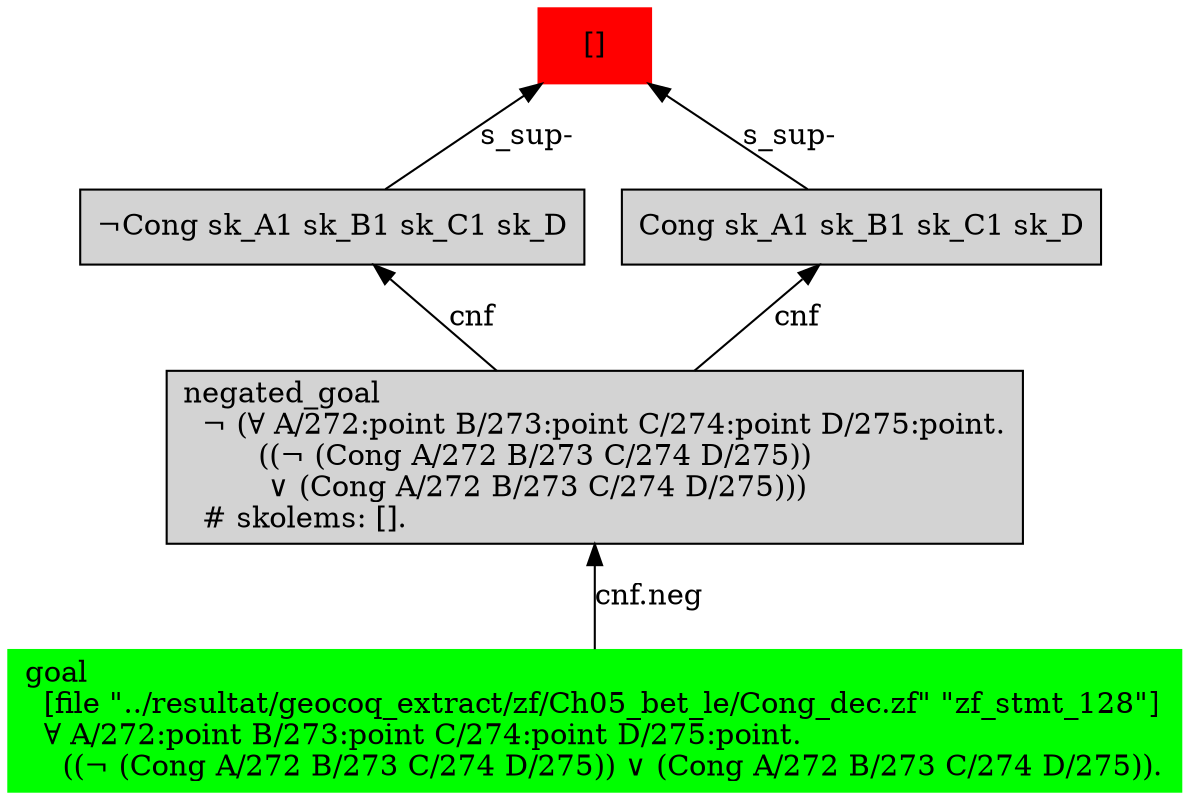digraph "unsat_graph" {
  vertex_0 [color=red, label="[]", shape=box, style=filled];
  vertex_0 -> vertex_1 [label="s_sup-\l", dir="back"];
  vertex_1 [shape=box, label="¬Cong sk_A1 sk_B1 sk_C1 sk_D\l", style=filled];
  vertex_1 -> vertex_2 [label="cnf", dir="back"];
  vertex_2 [shape=box, label="negated_goal\l  ¬ (∀ A/272:point B/273:point C/274:point D/275:point.\l        ((¬ (Cong A/272 B/273 C/274 D/275))\l         ∨ (Cong A/272 B/273 C/274 D/275)))\l  # skolems: [].\l", style=filled];
  vertex_2 -> vertex_3 [label="cnf.neg", dir="back"];
  vertex_3 [color=green, shape=box, label="goal\l  [file \"../resultat/geocoq_extract/zf/Ch05_bet_le/Cong_dec.zf\" \"zf_stmt_128\"]\l  ∀ A/272:point B/273:point C/274:point D/275:point.\l    ((¬ (Cong A/272 B/273 C/274 D/275)) ∨ (Cong A/272 B/273 C/274 D/275)).\l", style=filled];
  vertex_0 -> vertex_4 [label="s_sup-\l", dir="back"];
  vertex_4 [shape=box, label="Cong sk_A1 sk_B1 sk_C1 sk_D\l", style=filled];
  vertex_4 -> vertex_2 [label="cnf", dir="back"];
  }


